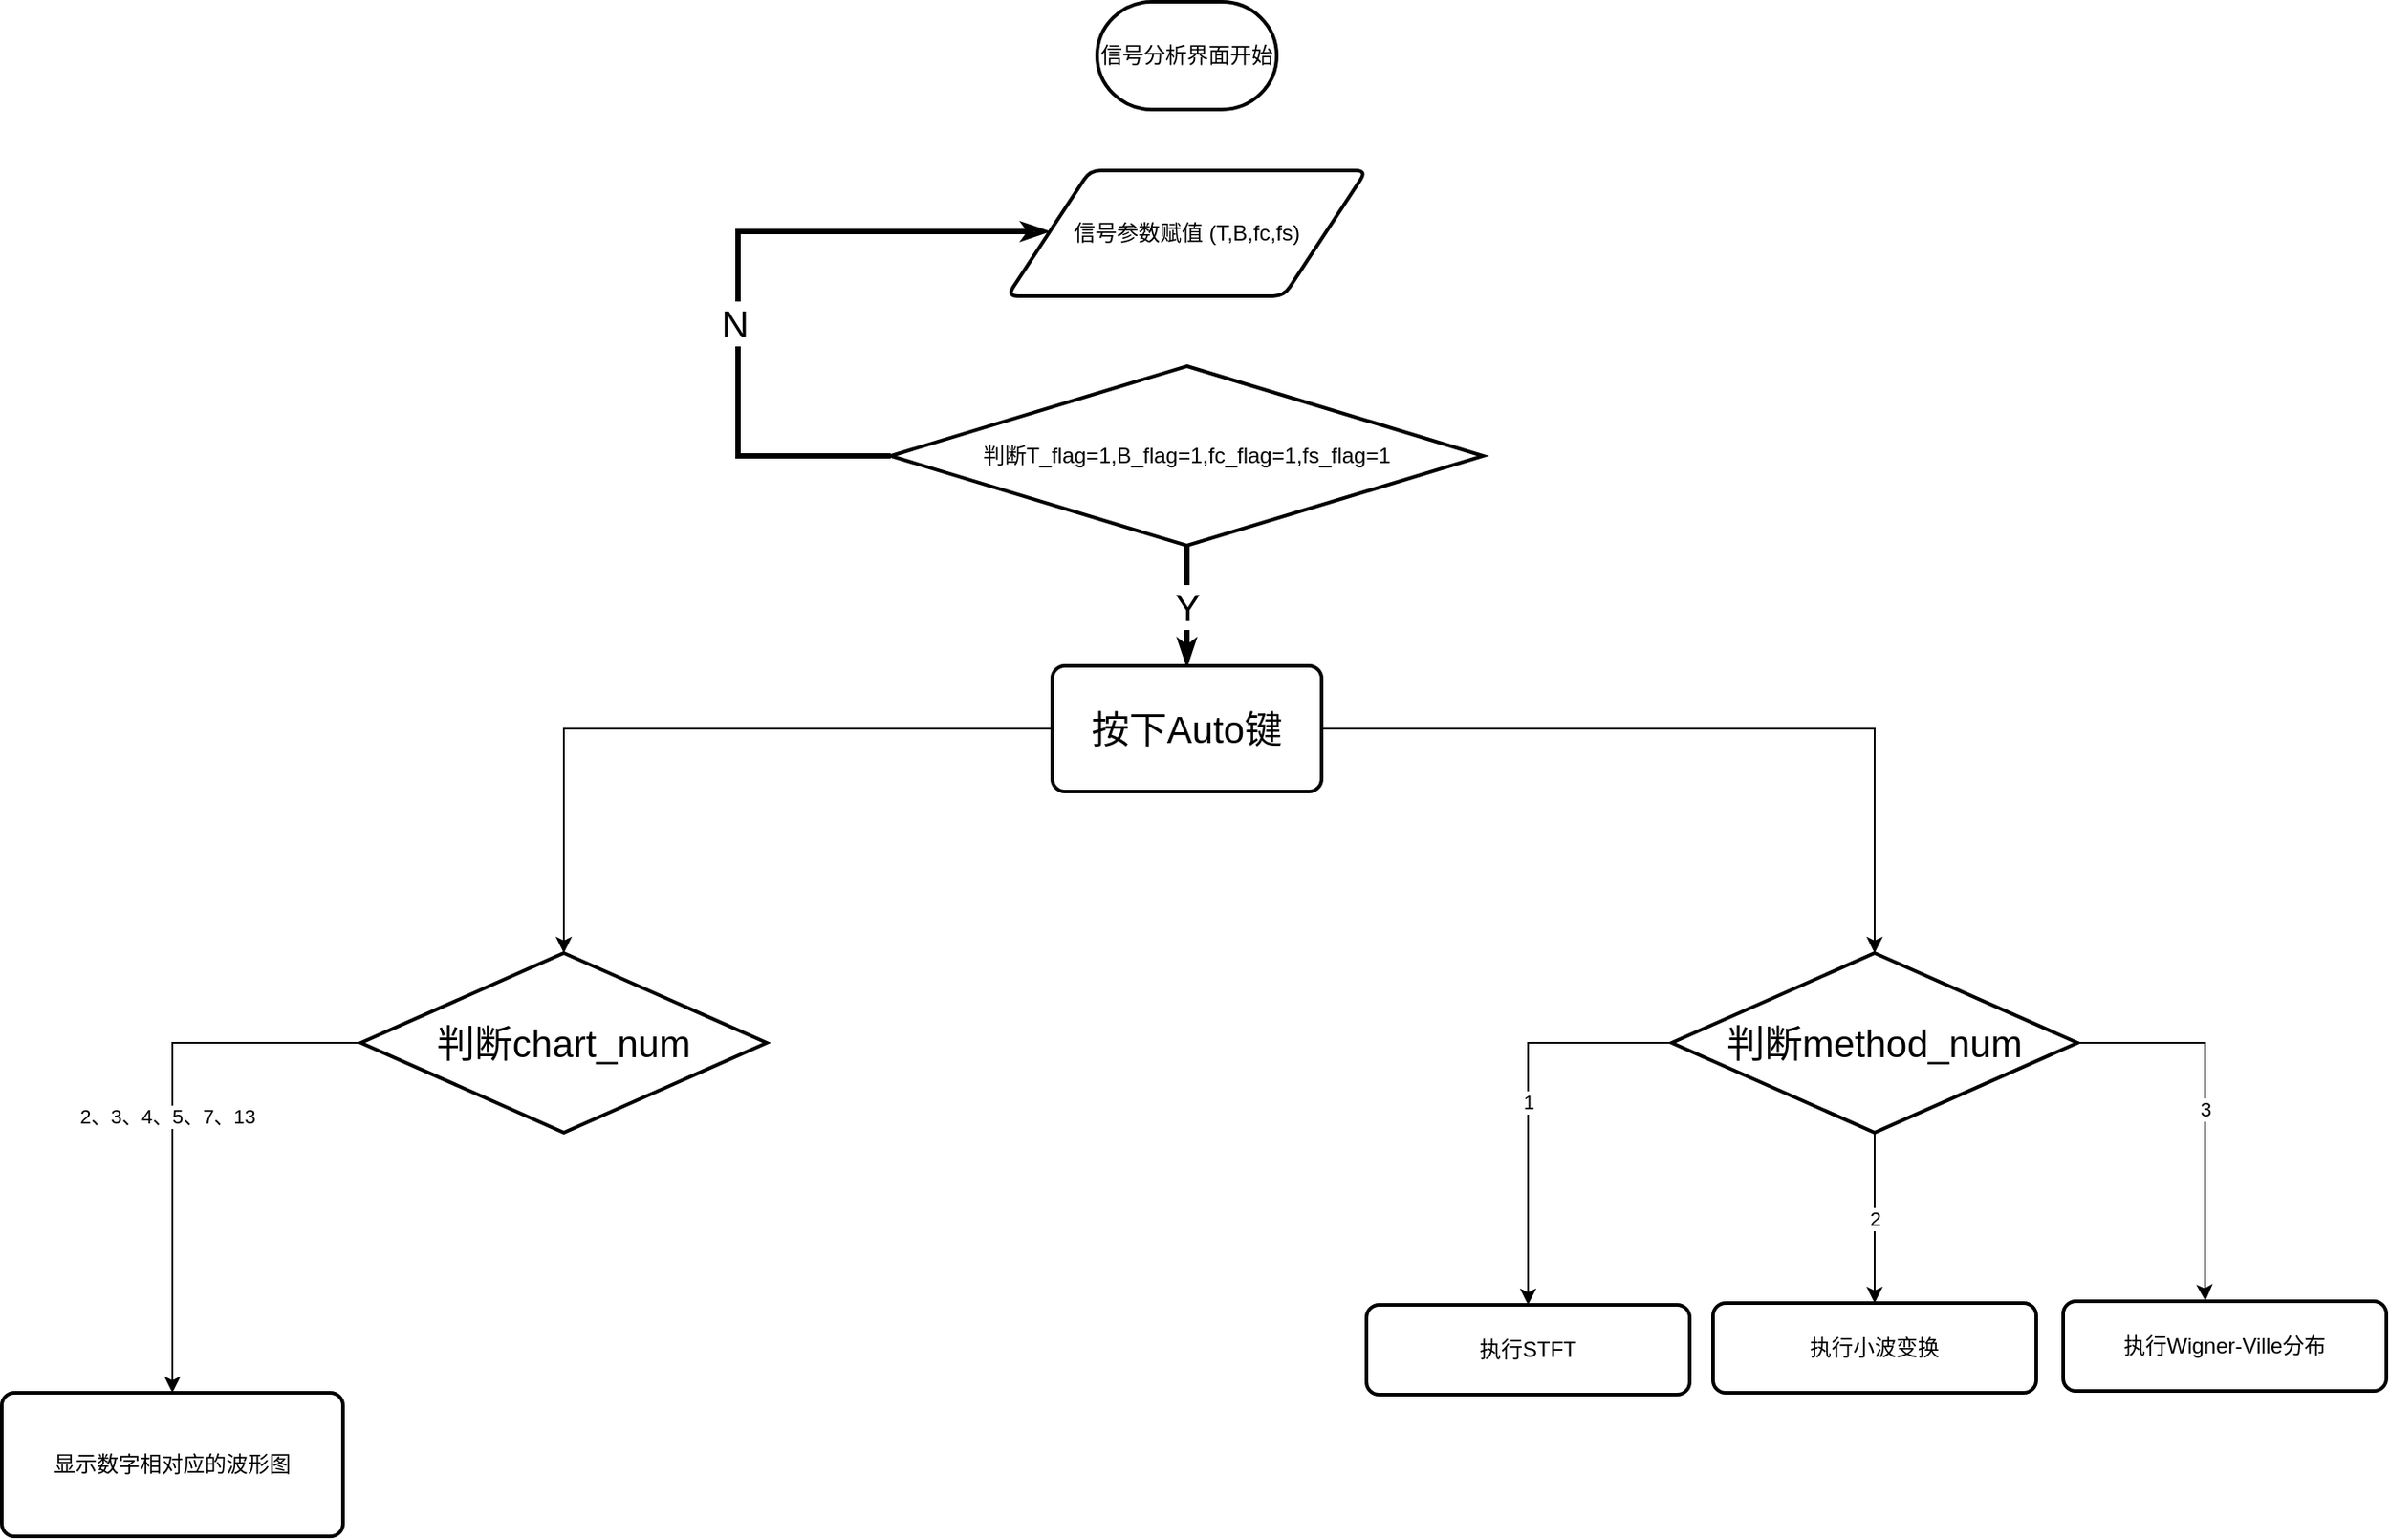 <mxfile version="18.0.4" type="github">
  <diagram id="iDR_Ga6na6gWAw6zO_-4" name="Page-1">
    <mxGraphModel dx="2310" dy="770" grid="1" gridSize="10" guides="1" tooltips="1" connect="1" arrows="1" fold="1" page="1" pageScale="1" pageWidth="827" pageHeight="1169" math="0" shadow="0">
      <root>
        <mxCell id="0" />
        <mxCell id="1" parent="0" />
        <mxCell id="sKdbtBF5FKqXyuFzoLiL-12" value="信号分析界面开始" style="strokeWidth=2;html=1;shape=mxgraph.flowchart.terminator;whiteSpace=wrap;" parent="1" vertex="1">
          <mxGeometry x="370" y="40" width="100" height="60" as="geometry" />
        </mxCell>
        <mxCell id="sKdbtBF5FKqXyuFzoLiL-13" value="信号参数赋值 (T,B,fc,fs)" style="shape=parallelogram;html=1;strokeWidth=2;perimeter=parallelogramPerimeter;whiteSpace=wrap;rounded=1;arcSize=12;size=0.23;" parent="1" vertex="1">
          <mxGeometry x="320" y="134" width="200" height="70" as="geometry" />
        </mxCell>
        <mxCell id="sKdbtBF5FKqXyuFzoLiL-75" value="Y" style="edgeStyle=orthogonalEdgeStyle;rounded=0;jumpSize=6;orthogonalLoop=1;jettySize=auto;html=1;labelBackgroundColor=default;fontSize=21;endArrow=classicThin;endFill=0;strokeColor=default;strokeWidth=3;" parent="1" source="sKdbtBF5FKqXyuFzoLiL-14" target="sKdbtBF5FKqXyuFzoLiL-74" edge="1">
          <mxGeometry relative="1" as="geometry" />
        </mxCell>
        <mxCell id="sKdbtBF5FKqXyuFzoLiL-14" value="判断T_flag=1,B_flag=1,fc_flag=1,fs_flag=1" style="strokeWidth=2;html=1;shape=mxgraph.flowchart.decision;whiteSpace=wrap;" parent="1" vertex="1">
          <mxGeometry x="255" y="243" width="330" height="100" as="geometry" />
        </mxCell>
        <object label="" id="sKdbtBF5FKqXyuFzoLiL-64">
          <mxCell style="edgeStyle=orthogonalEdgeStyle;rounded=0;orthogonalLoop=1;jettySize=auto;html=1;entryX=0;entryY=0.5;entryDx=0;entryDy=0;strokeWidth=3;endArrow=classicThin;endFill=0;jumpSize=6;strokeColor=default;" parent="1" edge="1">
            <mxGeometry relative="1" as="geometry">
              <mxPoint x="255" y="293" as="sourcePoint" />
              <mxPoint x="343" y="168" as="targetPoint" />
              <Array as="points">
                <mxPoint x="170" y="293" />
                <mxPoint x="170" y="168" />
              </Array>
            </mxGeometry>
          </mxCell>
        </object>
        <mxCell id="sKdbtBF5FKqXyuFzoLiL-65" value="N" style="edgeLabel;html=1;align=center;verticalAlign=middle;resizable=0;points=[];fontSize=21;" parent="sKdbtBF5FKqXyuFzoLiL-64" vertex="1" connectable="0">
          <mxGeometry x="-0.17" y="2" relative="1" as="geometry">
            <mxPoint as="offset" />
          </mxGeometry>
        </mxCell>
        <mxCell id="zoICoRGIBS50A1K_tyUO-7" value="1" style="edgeStyle=orthogonalEdgeStyle;rounded=0;orthogonalLoop=1;jettySize=auto;html=1;" edge="1" parent="1" source="sKdbtBF5FKqXyuFzoLiL-67" target="zoICoRGIBS50A1K_tyUO-4">
          <mxGeometry relative="1" as="geometry">
            <Array as="points">
              <mxPoint x="610" y="620" />
            </Array>
          </mxGeometry>
        </mxCell>
        <mxCell id="zoICoRGIBS50A1K_tyUO-8" value="2" style="edgeStyle=orthogonalEdgeStyle;rounded=0;orthogonalLoop=1;jettySize=auto;html=1;" edge="1" parent="1" source="sKdbtBF5FKqXyuFzoLiL-67" target="zoICoRGIBS50A1K_tyUO-5">
          <mxGeometry relative="1" as="geometry" />
        </mxCell>
        <mxCell id="zoICoRGIBS50A1K_tyUO-9" value="3" style="edgeStyle=orthogonalEdgeStyle;rounded=0;orthogonalLoop=1;jettySize=auto;html=1;entryX=0.44;entryY=-0.006;entryDx=0;entryDy=0;entryPerimeter=0;" edge="1" parent="1" source="sKdbtBF5FKqXyuFzoLiL-67" target="zoICoRGIBS50A1K_tyUO-6">
          <mxGeometry relative="1" as="geometry">
            <Array as="points">
              <mxPoint x="987" y="620" />
              <mxPoint x="987" y="760" />
            </Array>
          </mxGeometry>
        </mxCell>
        <mxCell id="sKdbtBF5FKqXyuFzoLiL-67" value="判断method_num" style="strokeWidth=2;html=1;shape=mxgraph.flowchart.decision;whiteSpace=wrap;fontSize=21;" parent="1" vertex="1">
          <mxGeometry x="690" y="570" width="226" height="100" as="geometry" />
        </mxCell>
        <mxCell id="zoICoRGIBS50A1K_tyUO-1" style="edgeStyle=orthogonalEdgeStyle;rounded=0;orthogonalLoop=1;jettySize=auto;html=1;entryX=0.5;entryY=0;entryDx=0;entryDy=0;entryPerimeter=0;" edge="1" parent="1" source="sKdbtBF5FKqXyuFzoLiL-74" target="sKdbtBF5FKqXyuFzoLiL-67">
          <mxGeometry relative="1" as="geometry" />
        </mxCell>
        <mxCell id="zoICoRGIBS50A1K_tyUO-3" style="edgeStyle=orthogonalEdgeStyle;rounded=0;orthogonalLoop=1;jettySize=auto;html=1;entryX=0.5;entryY=0;entryDx=0;entryDy=0;entryPerimeter=0;" edge="1" parent="1" source="sKdbtBF5FKqXyuFzoLiL-74" target="zoICoRGIBS50A1K_tyUO-2">
          <mxGeometry relative="1" as="geometry" />
        </mxCell>
        <mxCell id="sKdbtBF5FKqXyuFzoLiL-74" value="按下Auto键" style="rounded=1;whiteSpace=wrap;html=1;absoluteArcSize=1;arcSize=14;strokeWidth=2;fontSize=21;" parent="1" vertex="1">
          <mxGeometry x="345" y="410" width="150" height="70" as="geometry" />
        </mxCell>
        <mxCell id="zoICoRGIBS50A1K_tyUO-11" style="edgeStyle=orthogonalEdgeStyle;rounded=0;orthogonalLoop=1;jettySize=auto;html=1;" edge="1" parent="1" source="zoICoRGIBS50A1K_tyUO-2" target="zoICoRGIBS50A1K_tyUO-10">
          <mxGeometry relative="1" as="geometry" />
        </mxCell>
        <mxCell id="zoICoRGIBS50A1K_tyUO-12" value="2、3、4、5、7、13" style="edgeLabel;html=1;align=center;verticalAlign=middle;resizable=0;points=[];" vertex="1" connectable="0" parent="zoICoRGIBS50A1K_tyUO-11">
          <mxGeometry x="-0.029" y="-3" relative="1" as="geometry">
            <mxPoint as="offset" />
          </mxGeometry>
        </mxCell>
        <mxCell id="zoICoRGIBS50A1K_tyUO-2" value="判断chart_num" style="strokeWidth=2;html=1;shape=mxgraph.flowchart.decision;whiteSpace=wrap;fontSize=21;" vertex="1" parent="1">
          <mxGeometry x="-40" y="570" width="226" height="100" as="geometry" />
        </mxCell>
        <mxCell id="zoICoRGIBS50A1K_tyUO-4" value="执行STFT" style="rounded=1;whiteSpace=wrap;html=1;absoluteArcSize=1;arcSize=14;strokeWidth=2;" vertex="1" parent="1">
          <mxGeometry x="520" y="766" width="180" height="50" as="geometry" />
        </mxCell>
        <mxCell id="zoICoRGIBS50A1K_tyUO-5" value="执行小波变换" style="rounded=1;whiteSpace=wrap;html=1;absoluteArcSize=1;arcSize=14;strokeWidth=2;" vertex="1" parent="1">
          <mxGeometry x="713" y="765" width="180" height="50" as="geometry" />
        </mxCell>
        <mxCell id="zoICoRGIBS50A1K_tyUO-6" value="执行Wigner-Ville分布" style="rounded=1;whiteSpace=wrap;html=1;absoluteArcSize=1;arcSize=14;strokeWidth=2;" vertex="1" parent="1">
          <mxGeometry x="908" y="764" width="180" height="50" as="geometry" />
        </mxCell>
        <mxCell id="zoICoRGIBS50A1K_tyUO-10" value="显示数字相对应的波形图" style="rounded=1;whiteSpace=wrap;html=1;absoluteArcSize=1;arcSize=14;strokeWidth=2;" vertex="1" parent="1">
          <mxGeometry x="-240" y="815" width="190" height="80" as="geometry" />
        </mxCell>
      </root>
    </mxGraphModel>
  </diagram>
</mxfile>
